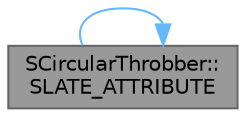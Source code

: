 digraph "SCircularThrobber::SLATE_ATTRIBUTE"
{
 // INTERACTIVE_SVG=YES
 // LATEX_PDF_SIZE
  bgcolor="transparent";
  edge [fontname=Helvetica,fontsize=10,labelfontname=Helvetica,labelfontsize=10];
  node [fontname=Helvetica,fontsize=10,shape=box,height=0.2,width=0.4];
  rankdir="LR";
  Node1 [id="Node000001",label="SCircularThrobber::\lSLATE_ATTRIBUTE",height=0.2,width=0.4,color="gray40", fillcolor="grey60", style="filled", fontcolor="black",tooltip="Throbber color and opacity."];
  Node1 -> Node1 [id="edge1_Node000001_Node000001",color="steelblue1",style="solid",tooltip=" "];
}
